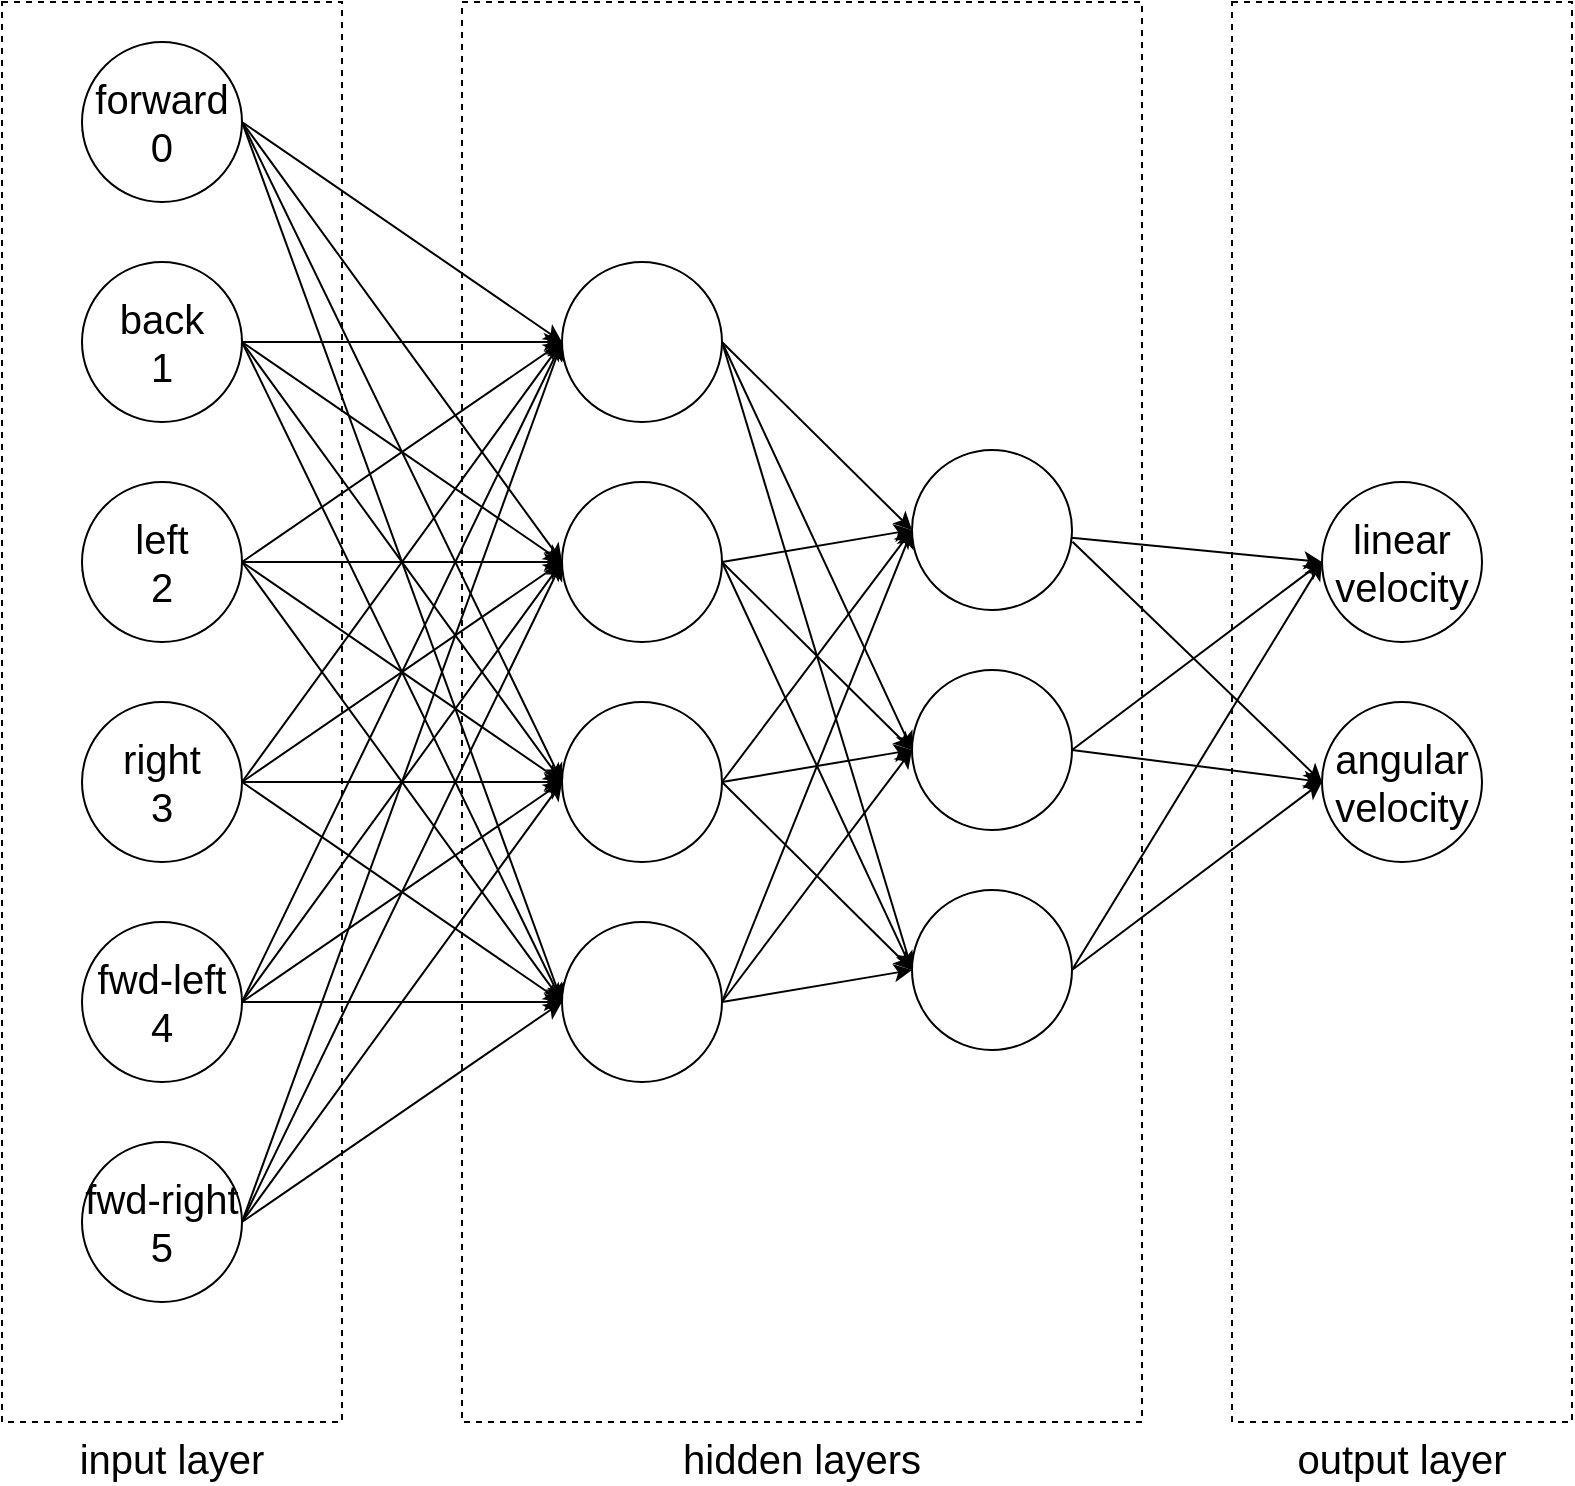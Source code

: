 <mxfile version="16.5.1" type="device" pages="2"><diagram id="ANMILtIp8RjgZNF82fRT" name="neural-network"><mxGraphModel dx="1422" dy="865" grid="1" gridSize="10" guides="1" tooltips="1" connect="1" arrows="1" fold="1" page="1" pageScale="1" pageWidth="1169" pageHeight="827" math="0" shadow="0"><root><mxCell id="0"/><mxCell id="1" parent="0"/><mxCell id="ScinRypXYq4N9CakhT7i-59" value="input layer" style="rounded=0;whiteSpace=wrap;html=1;fontSize=20;dashed=1;strokeColor=default;fillColor=none;labelPosition=center;verticalLabelPosition=bottom;align=center;verticalAlign=top;" parent="1" vertex="1"><mxGeometry x="170" y="40" width="170" height="710" as="geometry"/></mxCell><mxCell id="ScinRypXYq4N9CakhT7i-17" style="orthogonalLoop=1;jettySize=auto;html=1;entryX=0;entryY=0.5;entryDx=0;entryDy=0;fontSize=20;strokeColor=default;rounded=0;exitX=1;exitY=0.5;exitDx=0;exitDy=0;" parent="1" source="ScinRypXYq4N9CakhT7i-1" target="ScinRypXYq4N9CakhT7i-7" edge="1"><mxGeometry relative="1" as="geometry"/></mxCell><mxCell id="ScinRypXYq4N9CakhT7i-19" style="edgeStyle=none;rounded=0;orthogonalLoop=1;jettySize=auto;html=1;entryX=0;entryY=0.5;entryDx=0;entryDy=0;fontSize=20;strokeColor=default;exitX=1;exitY=0.5;exitDx=0;exitDy=0;" parent="1" source="ScinRypXYq4N9CakhT7i-1" target="ScinRypXYq4N9CakhT7i-8" edge="1"><mxGeometry relative="1" as="geometry"/></mxCell><mxCell id="ScinRypXYq4N9CakhT7i-20" style="edgeStyle=none;rounded=0;orthogonalLoop=1;jettySize=auto;html=1;entryX=0;entryY=0.5;entryDx=0;entryDy=0;fontSize=20;strokeColor=default;exitX=1;exitY=0.5;exitDx=0;exitDy=0;" parent="1" source="ScinRypXYq4N9CakhT7i-1" target="ScinRypXYq4N9CakhT7i-9" edge="1"><mxGeometry relative="1" as="geometry"/></mxCell><mxCell id="ScinRypXYq4N9CakhT7i-21" style="edgeStyle=none;rounded=0;orthogonalLoop=1;jettySize=auto;html=1;entryX=0;entryY=0.5;entryDx=0;entryDy=0;fontSize=20;strokeColor=default;exitX=1;exitY=0.5;exitDx=0;exitDy=0;" parent="1" source="ScinRypXYq4N9CakhT7i-1" target="ScinRypXYq4N9CakhT7i-10" edge="1"><mxGeometry relative="1" as="geometry"/></mxCell><mxCell id="ScinRypXYq4N9CakhT7i-1" value="forward&lt;br&gt;0" style="ellipse;whiteSpace=wrap;html=1;aspect=fixed;fontSize=20;" parent="1" vertex="1"><mxGeometry x="210" y="60" width="80" height="80" as="geometry"/></mxCell><mxCell id="ScinRypXYq4N9CakhT7i-18" style="edgeStyle=none;rounded=0;orthogonalLoop=1;jettySize=auto;html=1;entryX=0;entryY=0.5;entryDx=0;entryDy=0;fontSize=20;strokeColor=default;exitX=1;exitY=0.5;exitDx=0;exitDy=0;" parent="1" source="ScinRypXYq4N9CakhT7i-2" target="ScinRypXYq4N9CakhT7i-7" edge="1"><mxGeometry relative="1" as="geometry"><mxPoint x="310" y="220" as="sourcePoint"/></mxGeometry></mxCell><mxCell id="ScinRypXYq4N9CakhT7i-22" style="edgeStyle=none;rounded=0;orthogonalLoop=1;jettySize=auto;html=1;entryX=0;entryY=0.5;entryDx=0;entryDy=0;fontSize=20;strokeColor=default;exitX=1;exitY=0.5;exitDx=0;exitDy=0;" parent="1" source="ScinRypXYq4N9CakhT7i-2" target="ScinRypXYq4N9CakhT7i-8" edge="1"><mxGeometry relative="1" as="geometry"/></mxCell><mxCell id="ScinRypXYq4N9CakhT7i-23" style="edgeStyle=none;rounded=0;orthogonalLoop=1;jettySize=auto;html=1;entryX=0;entryY=0.5;entryDx=0;entryDy=0;fontSize=20;strokeColor=default;exitX=1;exitY=0.5;exitDx=0;exitDy=0;" parent="1" source="ScinRypXYq4N9CakhT7i-2" target="ScinRypXYq4N9CakhT7i-9" edge="1"><mxGeometry relative="1" as="geometry"/></mxCell><mxCell id="ScinRypXYq4N9CakhT7i-24" style="edgeStyle=none;rounded=0;orthogonalLoop=1;jettySize=auto;html=1;entryX=0;entryY=0.5;entryDx=0;entryDy=0;fontSize=20;strokeColor=default;exitX=1;exitY=0.5;exitDx=0;exitDy=0;" parent="1" source="ScinRypXYq4N9CakhT7i-2" target="ScinRypXYq4N9CakhT7i-10" edge="1"><mxGeometry relative="1" as="geometry"/></mxCell><mxCell id="ScinRypXYq4N9CakhT7i-2" value="back&lt;br&gt;1" style="ellipse;whiteSpace=wrap;html=1;aspect=fixed;fontSize=20;" parent="1" vertex="1"><mxGeometry x="210" y="170" width="80" height="80" as="geometry"/></mxCell><mxCell id="ScinRypXYq4N9CakhT7i-25" style="edgeStyle=none;rounded=0;orthogonalLoop=1;jettySize=auto;html=1;entryX=0;entryY=0.5;entryDx=0;entryDy=0;fontSize=20;strokeColor=default;exitX=1;exitY=0.5;exitDx=0;exitDy=0;" parent="1" source="ScinRypXYq4N9CakhT7i-3" target="ScinRypXYq4N9CakhT7i-7" edge="1"><mxGeometry relative="1" as="geometry"/></mxCell><mxCell id="ScinRypXYq4N9CakhT7i-26" style="edgeStyle=none;rounded=0;orthogonalLoop=1;jettySize=auto;html=1;entryX=0;entryY=0.5;entryDx=0;entryDy=0;fontSize=20;strokeColor=default;" parent="1" source="ScinRypXYq4N9CakhT7i-3" target="ScinRypXYq4N9CakhT7i-8" edge="1"><mxGeometry relative="1" as="geometry"/></mxCell><mxCell id="ScinRypXYq4N9CakhT7i-27" style="edgeStyle=none;rounded=0;orthogonalLoop=1;jettySize=auto;html=1;entryX=0;entryY=0.5;entryDx=0;entryDy=0;fontSize=20;strokeColor=default;exitX=1;exitY=0.5;exitDx=0;exitDy=0;" parent="1" source="ScinRypXYq4N9CakhT7i-3" target="ScinRypXYq4N9CakhT7i-9" edge="1"><mxGeometry relative="1" as="geometry"/></mxCell><mxCell id="ScinRypXYq4N9CakhT7i-28" style="edgeStyle=none;rounded=0;orthogonalLoop=1;jettySize=auto;html=1;entryX=0;entryY=0.5;entryDx=0;entryDy=0;fontSize=20;strokeColor=default;exitX=1;exitY=0.5;exitDx=0;exitDy=0;" parent="1" source="ScinRypXYq4N9CakhT7i-3" target="ScinRypXYq4N9CakhT7i-10" edge="1"><mxGeometry relative="1" as="geometry"/></mxCell><mxCell id="ScinRypXYq4N9CakhT7i-3" value="left&lt;br&gt;2" style="ellipse;whiteSpace=wrap;html=1;aspect=fixed;fontSize=20;" parent="1" vertex="1"><mxGeometry x="210" y="280" width="80" height="80" as="geometry"/></mxCell><mxCell id="ScinRypXYq4N9CakhT7i-29" style="edgeStyle=none;rounded=0;orthogonalLoop=1;jettySize=auto;html=1;entryX=0;entryY=0.5;entryDx=0;entryDy=0;fontSize=20;strokeColor=default;exitX=1;exitY=0.5;exitDx=0;exitDy=0;" parent="1" source="ScinRypXYq4N9CakhT7i-4" target="ScinRypXYq4N9CakhT7i-7" edge="1"><mxGeometry relative="1" as="geometry"/></mxCell><mxCell id="ScinRypXYq4N9CakhT7i-30" style="edgeStyle=none;rounded=0;orthogonalLoop=1;jettySize=auto;html=1;entryX=0;entryY=0.5;entryDx=0;entryDy=0;fontSize=20;strokeColor=default;exitX=1;exitY=0.5;exitDx=0;exitDy=0;" parent="1" source="ScinRypXYq4N9CakhT7i-4" target="ScinRypXYq4N9CakhT7i-8" edge="1"><mxGeometry relative="1" as="geometry"/></mxCell><mxCell id="ScinRypXYq4N9CakhT7i-31" style="edgeStyle=none;rounded=0;orthogonalLoop=1;jettySize=auto;html=1;entryX=0;entryY=0.5;entryDx=0;entryDy=0;fontSize=20;strokeColor=default;" parent="1" source="ScinRypXYq4N9CakhT7i-4" target="ScinRypXYq4N9CakhT7i-9" edge="1"><mxGeometry relative="1" as="geometry"/></mxCell><mxCell id="ScinRypXYq4N9CakhT7i-32" style="edgeStyle=none;rounded=0;orthogonalLoop=1;jettySize=auto;html=1;entryX=0;entryY=0.5;entryDx=0;entryDy=0;fontSize=20;strokeColor=default;exitX=1;exitY=0.5;exitDx=0;exitDy=0;" parent="1" source="ScinRypXYq4N9CakhT7i-4" target="ScinRypXYq4N9CakhT7i-10" edge="1"><mxGeometry relative="1" as="geometry"/></mxCell><mxCell id="ScinRypXYq4N9CakhT7i-4" value="right&lt;br&gt;3" style="ellipse;whiteSpace=wrap;html=1;aspect=fixed;fontSize=20;" parent="1" vertex="1"><mxGeometry x="210" y="390" width="80" height="80" as="geometry"/></mxCell><mxCell id="ScinRypXYq4N9CakhT7i-33" style="edgeStyle=none;rounded=0;orthogonalLoop=1;jettySize=auto;html=1;entryX=0;entryY=0.5;entryDx=0;entryDy=0;fontSize=20;strokeColor=default;exitX=1;exitY=0.5;exitDx=0;exitDy=0;" parent="1" source="ScinRypXYq4N9CakhT7i-5" target="ScinRypXYq4N9CakhT7i-7" edge="1"><mxGeometry relative="1" as="geometry"/></mxCell><mxCell id="ScinRypXYq4N9CakhT7i-34" style="edgeStyle=none;rounded=0;orthogonalLoop=1;jettySize=auto;html=1;entryX=0;entryY=0.5;entryDx=0;entryDy=0;fontSize=20;strokeColor=default;exitX=1;exitY=0.5;exitDx=0;exitDy=0;" parent="1" source="ScinRypXYq4N9CakhT7i-5" target="ScinRypXYq4N9CakhT7i-8" edge="1"><mxGeometry relative="1" as="geometry"/></mxCell><mxCell id="ScinRypXYq4N9CakhT7i-35" style="edgeStyle=none;rounded=0;orthogonalLoop=1;jettySize=auto;html=1;entryX=0;entryY=0.5;entryDx=0;entryDy=0;fontSize=20;strokeColor=default;exitX=1;exitY=0.5;exitDx=0;exitDy=0;" parent="1" source="ScinRypXYq4N9CakhT7i-5" target="ScinRypXYq4N9CakhT7i-9" edge="1"><mxGeometry relative="1" as="geometry"/></mxCell><mxCell id="ScinRypXYq4N9CakhT7i-36" style="edgeStyle=none;rounded=0;orthogonalLoop=1;jettySize=auto;html=1;entryX=0;entryY=0.5;entryDx=0;entryDy=0;fontSize=20;strokeColor=default;" parent="1" source="ScinRypXYq4N9CakhT7i-5" target="ScinRypXYq4N9CakhT7i-10" edge="1"><mxGeometry relative="1" as="geometry"/></mxCell><mxCell id="ScinRypXYq4N9CakhT7i-5" value="fwd-left&lt;br&gt;4" style="ellipse;whiteSpace=wrap;html=1;aspect=fixed;fontSize=20;" parent="1" vertex="1"><mxGeometry x="210" y="500" width="80" height="80" as="geometry"/></mxCell><mxCell id="ScinRypXYq4N9CakhT7i-37" style="edgeStyle=none;rounded=0;orthogonalLoop=1;jettySize=auto;html=1;entryX=0;entryY=0.5;entryDx=0;entryDy=0;fontSize=20;strokeColor=default;exitX=1;exitY=0.5;exitDx=0;exitDy=0;" parent="1" source="ScinRypXYq4N9CakhT7i-6" target="ScinRypXYq4N9CakhT7i-7" edge="1"><mxGeometry relative="1" as="geometry"/></mxCell><mxCell id="ScinRypXYq4N9CakhT7i-38" style="edgeStyle=none;rounded=0;orthogonalLoop=1;jettySize=auto;html=1;entryX=0;entryY=0.5;entryDx=0;entryDy=0;fontSize=20;strokeColor=default;exitX=1;exitY=0.5;exitDx=0;exitDy=0;" parent="1" source="ScinRypXYq4N9CakhT7i-6" target="ScinRypXYq4N9CakhT7i-8" edge="1"><mxGeometry relative="1" as="geometry"/></mxCell><mxCell id="ScinRypXYq4N9CakhT7i-39" style="edgeStyle=none;rounded=0;orthogonalLoop=1;jettySize=auto;html=1;entryX=0;entryY=0.5;entryDx=0;entryDy=0;fontSize=20;strokeColor=default;exitX=1;exitY=0.5;exitDx=0;exitDy=0;" parent="1" source="ScinRypXYq4N9CakhT7i-6" target="ScinRypXYq4N9CakhT7i-9" edge="1"><mxGeometry relative="1" as="geometry"/></mxCell><mxCell id="ScinRypXYq4N9CakhT7i-40" style="edgeStyle=none;rounded=0;orthogonalLoop=1;jettySize=auto;html=1;entryX=0;entryY=0.5;entryDx=0;entryDy=0;fontSize=20;strokeColor=default;exitX=1;exitY=0.5;exitDx=0;exitDy=0;" parent="1" source="ScinRypXYq4N9CakhT7i-6" target="ScinRypXYq4N9CakhT7i-10" edge="1"><mxGeometry relative="1" as="geometry"/></mxCell><mxCell id="ScinRypXYq4N9CakhT7i-6" value="fwd-right&lt;br&gt;5" style="ellipse;whiteSpace=wrap;html=1;aspect=fixed;fontSize=20;" parent="1" vertex="1"><mxGeometry x="210" y="610" width="80" height="80" as="geometry"/></mxCell><mxCell id="ScinRypXYq4N9CakhT7i-41" style="edgeStyle=none;rounded=0;orthogonalLoop=1;jettySize=auto;html=1;exitX=1;exitY=0.5;exitDx=0;exitDy=0;entryX=0;entryY=0.5;entryDx=0;entryDy=0;fontSize=20;strokeColor=default;" parent="1" source="ScinRypXYq4N9CakhT7i-7" target="ScinRypXYq4N9CakhT7i-11" edge="1"><mxGeometry relative="1" as="geometry"/></mxCell><mxCell id="ScinRypXYq4N9CakhT7i-42" style="edgeStyle=none;rounded=0;orthogonalLoop=1;jettySize=auto;html=1;entryX=0;entryY=0.5;entryDx=0;entryDy=0;fontSize=20;strokeColor=default;exitX=1;exitY=0.5;exitDx=0;exitDy=0;" parent="1" source="ScinRypXYq4N9CakhT7i-7" target="ScinRypXYq4N9CakhT7i-12" edge="1"><mxGeometry relative="1" as="geometry"/></mxCell><mxCell id="ScinRypXYq4N9CakhT7i-43" style="edgeStyle=none;rounded=0;orthogonalLoop=1;jettySize=auto;html=1;entryX=0;entryY=0.5;entryDx=0;entryDy=0;fontSize=20;strokeColor=default;exitX=1;exitY=0.5;exitDx=0;exitDy=0;" parent="1" source="ScinRypXYq4N9CakhT7i-7" target="ScinRypXYq4N9CakhT7i-15" edge="1"><mxGeometry relative="1" as="geometry"/></mxCell><mxCell id="ScinRypXYq4N9CakhT7i-7" value="" style="ellipse;whiteSpace=wrap;html=1;aspect=fixed;fontSize=20;" parent="1" vertex="1"><mxGeometry x="450" y="170" width="80" height="80" as="geometry"/></mxCell><mxCell id="ScinRypXYq4N9CakhT7i-44" style="edgeStyle=none;rounded=0;orthogonalLoop=1;jettySize=auto;html=1;entryX=0;entryY=0.5;entryDx=0;entryDy=0;fontSize=20;strokeColor=default;exitX=1;exitY=0.5;exitDx=0;exitDy=0;" parent="1" source="ScinRypXYq4N9CakhT7i-8" target="ScinRypXYq4N9CakhT7i-11" edge="1"><mxGeometry relative="1" as="geometry"/></mxCell><mxCell id="ScinRypXYq4N9CakhT7i-45" style="edgeStyle=none;rounded=0;orthogonalLoop=1;jettySize=auto;html=1;entryX=0;entryY=0.5;entryDx=0;entryDy=0;fontSize=20;strokeColor=default;exitX=1;exitY=0.5;exitDx=0;exitDy=0;" parent="1" source="ScinRypXYq4N9CakhT7i-8" target="ScinRypXYq4N9CakhT7i-12" edge="1"><mxGeometry relative="1" as="geometry"/></mxCell><mxCell id="ScinRypXYq4N9CakhT7i-46" style="edgeStyle=none;rounded=0;orthogonalLoop=1;jettySize=auto;html=1;entryX=0;entryY=0.5;entryDx=0;entryDy=0;fontSize=20;strokeColor=default;exitX=1;exitY=0.5;exitDx=0;exitDy=0;" parent="1" source="ScinRypXYq4N9CakhT7i-8" target="ScinRypXYq4N9CakhT7i-15" edge="1"><mxGeometry relative="1" as="geometry"/></mxCell><mxCell id="ScinRypXYq4N9CakhT7i-8" value="" style="ellipse;whiteSpace=wrap;html=1;aspect=fixed;fontSize=20;" parent="1" vertex="1"><mxGeometry x="450" y="280" width="80" height="80" as="geometry"/></mxCell><mxCell id="ScinRypXYq4N9CakhT7i-47" style="edgeStyle=none;rounded=0;orthogonalLoop=1;jettySize=auto;html=1;entryX=0;entryY=0.5;entryDx=0;entryDy=0;fontSize=20;strokeColor=default;exitX=1;exitY=0.5;exitDx=0;exitDy=0;" parent="1" source="ScinRypXYq4N9CakhT7i-9" target="ScinRypXYq4N9CakhT7i-11" edge="1"><mxGeometry relative="1" as="geometry"/></mxCell><mxCell id="ScinRypXYq4N9CakhT7i-48" style="edgeStyle=none;rounded=0;orthogonalLoop=1;jettySize=auto;html=1;entryX=0;entryY=0.5;entryDx=0;entryDy=0;fontSize=20;strokeColor=default;exitX=1;exitY=0.5;exitDx=0;exitDy=0;" parent="1" source="ScinRypXYq4N9CakhT7i-9" target="ScinRypXYq4N9CakhT7i-12" edge="1"><mxGeometry relative="1" as="geometry"/></mxCell><mxCell id="ScinRypXYq4N9CakhT7i-49" style="edgeStyle=none;rounded=0;orthogonalLoop=1;jettySize=auto;html=1;entryX=0;entryY=0.5;entryDx=0;entryDy=0;fontSize=20;strokeColor=default;exitX=1;exitY=0.5;exitDx=0;exitDy=0;" parent="1" source="ScinRypXYq4N9CakhT7i-9" target="ScinRypXYq4N9CakhT7i-15" edge="1"><mxGeometry relative="1" as="geometry"/></mxCell><mxCell id="ScinRypXYq4N9CakhT7i-9" value="" style="ellipse;whiteSpace=wrap;html=1;aspect=fixed;fontSize=20;" parent="1" vertex="1"><mxGeometry x="450" y="390" width="80" height="80" as="geometry"/></mxCell><mxCell id="ScinRypXYq4N9CakhT7i-50" style="edgeStyle=none;rounded=0;orthogonalLoop=1;jettySize=auto;html=1;entryX=0;entryY=0.5;entryDx=0;entryDy=0;fontSize=20;strokeColor=default;exitX=1;exitY=0.5;exitDx=0;exitDy=0;" parent="1" source="ScinRypXYq4N9CakhT7i-10" target="ScinRypXYq4N9CakhT7i-11" edge="1"><mxGeometry relative="1" as="geometry"/></mxCell><mxCell id="ScinRypXYq4N9CakhT7i-51" style="edgeStyle=none;rounded=0;orthogonalLoop=1;jettySize=auto;html=1;entryX=0;entryY=0.5;entryDx=0;entryDy=0;fontSize=20;strokeColor=default;exitX=1;exitY=0.5;exitDx=0;exitDy=0;" parent="1" source="ScinRypXYq4N9CakhT7i-10" target="ScinRypXYq4N9CakhT7i-12" edge="1"><mxGeometry relative="1" as="geometry"/></mxCell><mxCell id="ScinRypXYq4N9CakhT7i-52" style="edgeStyle=none;rounded=0;orthogonalLoop=1;jettySize=auto;html=1;entryX=0;entryY=0.5;entryDx=0;entryDy=0;fontSize=20;strokeColor=default;exitX=1;exitY=0.5;exitDx=0;exitDy=0;" parent="1" source="ScinRypXYq4N9CakhT7i-10" target="ScinRypXYq4N9CakhT7i-15" edge="1"><mxGeometry relative="1" as="geometry"/></mxCell><mxCell id="ScinRypXYq4N9CakhT7i-10" value="" style="ellipse;whiteSpace=wrap;html=1;aspect=fixed;fontSize=20;" parent="1" vertex="1"><mxGeometry x="450" y="500" width="80" height="80" as="geometry"/></mxCell><mxCell id="ScinRypXYq4N9CakhT7i-53" style="edgeStyle=none;rounded=0;orthogonalLoop=1;jettySize=auto;html=1;entryX=0;entryY=0.5;entryDx=0;entryDy=0;fontSize=20;strokeColor=default;" parent="1" source="ScinRypXYq4N9CakhT7i-11" target="ScinRypXYq4N9CakhT7i-13" edge="1"><mxGeometry relative="1" as="geometry"/></mxCell><mxCell id="ScinRypXYq4N9CakhT7i-54" style="edgeStyle=none;rounded=0;orthogonalLoop=1;jettySize=auto;html=1;entryX=0;entryY=0.5;entryDx=0;entryDy=0;fontSize=20;strokeColor=default;exitX=1.003;exitY=0.574;exitDx=0;exitDy=0;exitPerimeter=0;" parent="1" source="ScinRypXYq4N9CakhT7i-11" target="ScinRypXYq4N9CakhT7i-14" edge="1"><mxGeometry relative="1" as="geometry"/></mxCell><mxCell id="ScinRypXYq4N9CakhT7i-11" value="" style="ellipse;whiteSpace=wrap;html=1;aspect=fixed;fontSize=20;" parent="1" vertex="1"><mxGeometry x="625" y="264" width="80" height="80" as="geometry"/></mxCell><mxCell id="ScinRypXYq4N9CakhT7i-55" style="edgeStyle=none;rounded=0;orthogonalLoop=1;jettySize=auto;html=1;entryX=0;entryY=0.5;entryDx=0;entryDy=0;fontSize=20;strokeColor=default;exitX=1;exitY=0.5;exitDx=0;exitDy=0;" parent="1" source="ScinRypXYq4N9CakhT7i-12" target="ScinRypXYq4N9CakhT7i-13" edge="1"><mxGeometry relative="1" as="geometry"/></mxCell><mxCell id="ScinRypXYq4N9CakhT7i-56" style="edgeStyle=none;rounded=0;orthogonalLoop=1;jettySize=auto;html=1;entryX=0;entryY=0.5;entryDx=0;entryDy=0;fontSize=20;strokeColor=default;exitX=1;exitY=0.5;exitDx=0;exitDy=0;" parent="1" source="ScinRypXYq4N9CakhT7i-12" target="ScinRypXYq4N9CakhT7i-14" edge="1"><mxGeometry relative="1" as="geometry"/></mxCell><mxCell id="ScinRypXYq4N9CakhT7i-12" value="" style="ellipse;whiteSpace=wrap;html=1;aspect=fixed;fontSize=20;" parent="1" vertex="1"><mxGeometry x="625" y="374" width="80" height="80" as="geometry"/></mxCell><mxCell id="ScinRypXYq4N9CakhT7i-13" value="linear&lt;br style=&quot;font-size: 20px;&quot;&gt;velocity" style="ellipse;whiteSpace=wrap;html=1;aspect=fixed;fontSize=20;" parent="1" vertex="1"><mxGeometry x="830" y="280" width="80" height="80" as="geometry"/></mxCell><mxCell id="ScinRypXYq4N9CakhT7i-14" value="angular&lt;br style=&quot;font-size: 20px;&quot;&gt;velocity" style="ellipse;whiteSpace=wrap;html=1;aspect=fixed;fontSize=20;" parent="1" vertex="1"><mxGeometry x="830" y="390" width="80" height="80" as="geometry"/></mxCell><mxCell id="ScinRypXYq4N9CakhT7i-57" style="edgeStyle=none;rounded=0;orthogonalLoop=1;jettySize=auto;html=1;entryX=0;entryY=0.5;entryDx=0;entryDy=0;fontSize=20;strokeColor=default;exitX=1;exitY=0.5;exitDx=0;exitDy=0;" parent="1" source="ScinRypXYq4N9CakhT7i-15" target="ScinRypXYq4N9CakhT7i-13" edge="1"><mxGeometry relative="1" as="geometry"/></mxCell><mxCell id="ScinRypXYq4N9CakhT7i-58" style="edgeStyle=none;rounded=0;orthogonalLoop=1;jettySize=auto;html=1;entryX=0;entryY=0.5;entryDx=0;entryDy=0;fontSize=20;strokeColor=default;exitX=1;exitY=0.5;exitDx=0;exitDy=0;" parent="1" source="ScinRypXYq4N9CakhT7i-15" target="ScinRypXYq4N9CakhT7i-14" edge="1"><mxGeometry relative="1" as="geometry"/></mxCell><mxCell id="ScinRypXYq4N9CakhT7i-15" value="" style="ellipse;whiteSpace=wrap;html=1;aspect=fixed;fontSize=20;" parent="1" vertex="1"><mxGeometry x="625" y="484" width="80" height="80" as="geometry"/></mxCell><mxCell id="ScinRypXYq4N9CakhT7i-60" value="hidden layers" style="rounded=0;whiteSpace=wrap;html=1;fontSize=20;dashed=1;fillColor=none;labelPosition=center;verticalLabelPosition=bottom;align=center;verticalAlign=top;" parent="1" vertex="1"><mxGeometry x="400" y="40" width="340" height="710" as="geometry"/></mxCell><mxCell id="ScinRypXYq4N9CakhT7i-61" value="output layer" style="rounded=0;whiteSpace=wrap;html=1;fontSize=20;dashed=1;fillColor=none;labelPosition=center;verticalLabelPosition=bottom;align=center;verticalAlign=top;" parent="1" vertex="1"><mxGeometry x="785" y="40" width="170" height="710" as="geometry"/></mxCell></root></mxGraphModel></diagram><diagram id="nXWrtkJns1QUPI76e6_b" name="track"><mxGraphModel dx="569" dy="346" grid="1" gridSize="10" guides="1" tooltips="1" connect="1" arrows="1" fold="1" page="1" pageScale="1" pageWidth="1169" pageHeight="827" math="0" shadow="0"><root><mxCell id="SUaGSnqUMX6skTKK8qoI-0"/><mxCell id="SUaGSnqUMX6skTKK8qoI-1" parent="SUaGSnqUMX6skTKK8qoI-0"/><mxCell id="SUaGSnqUMX6skTKK8qoI-6" value="" style="ellipse;whiteSpace=wrap;html=1;aspect=fixed;fontSize=36;fillColor=none;" vertex="1" parent="SUaGSnqUMX6skTKK8qoI-1"><mxGeometry x="180" y="318.2" width="30" height="30" as="geometry"/></mxCell><mxCell id="SUaGSnqUMX6skTKK8qoI-2" value="" style="shape=flexArrow;endArrow=classic;html=1;rounded=0;" edge="1" parent="SUaGSnqUMX6skTKK8qoI-1"><mxGeometry width="50" height="50" relative="1" as="geometry"><mxPoint x="110" y="200" as="sourcePoint"/><mxPoint x="110" y="410" as="targetPoint"/></mxGeometry></mxCell><mxCell id="SUaGSnqUMX6skTKK8qoI-5" value="Y" style="edgeLabel;html=1;align=center;verticalAlign=middle;resizable=0;points=[];fontSize=36;" vertex="1" connectable="0" parent="SUaGSnqUMX6skTKK8qoI-2"><mxGeometry x="0.276" y="2" relative="1" as="geometry"><mxPoint y="106" as="offset"/></mxGeometry></mxCell><mxCell id="SUaGSnqUMX6skTKK8qoI-3" value="" style="shape=flexArrow;endArrow=classic;html=1;rounded=0;" edge="1" parent="SUaGSnqUMX6skTKK8qoI-1"><mxGeometry width="50" height="50" relative="1" as="geometry"><mxPoint x="120" y="190" as="sourcePoint"/><mxPoint x="390" y="190" as="targetPoint"/></mxGeometry></mxCell><mxCell id="SUaGSnqUMX6skTKK8qoI-4" value="X&lt;br style=&quot;font-size: 36px;&quot;&gt;" style="edgeLabel;html=1;align=center;verticalAlign=middle;resizable=0;points=[];fontSize=36;" vertex="1" connectable="0" parent="SUaGSnqUMX6skTKK8qoI-3"><mxGeometry x="0.711" y="-2" relative="1" as="geometry"><mxPoint x="49" y="-2" as="offset"/></mxGeometry></mxCell><mxCell id="SUaGSnqUMX6skTKK8qoI-7" value="" style="endArrow=classic;html=1;rounded=0;fontSize=36;" edge="1" parent="SUaGSnqUMX6skTKK8qoI-1" source="SUaGSnqUMX6skTKK8qoI-6"><mxGeometry width="50" height="50" relative="1" as="geometry"><mxPoint x="230" y="458.2" as="sourcePoint"/><mxPoint x="195" y="267.6" as="targetPoint"/></mxGeometry></mxCell><mxCell id="SUaGSnqUMX6skTKK8qoI-8" value="0" style="edgeLabel;html=1;align=center;verticalAlign=middle;resizable=0;points=[];fontSize=36;" vertex="1" connectable="0" parent="SUaGSnqUMX6skTKK8qoI-7"><mxGeometry x="0.386" y="-1" relative="1" as="geometry"><mxPoint x="-1" y="-43" as="offset"/></mxGeometry></mxCell><mxCell id="SUaGSnqUMX6skTKK8qoI-9" value="" style="endArrow=classic;html=1;rounded=0;fontSize=36;exitX=1;exitY=0.5;exitDx=0;exitDy=0;" edge="1" parent="SUaGSnqUMX6skTKK8qoI-1" source="SUaGSnqUMX6skTKK8qoI-6"><mxGeometry width="50" height="50" relative="1" as="geometry"><mxPoint x="250" y="332.91" as="sourcePoint"/><mxPoint x="270" y="333.2" as="targetPoint"/></mxGeometry></mxCell><mxCell id="SUaGSnqUMX6skTKK8qoI-10" value="90" style="edgeLabel;html=1;align=center;verticalAlign=middle;resizable=0;points=[];fontSize=36;" vertex="1" connectable="0" parent="SUaGSnqUMX6skTKK8qoI-9"><mxGeometry x="0.386" y="-1" relative="1" as="geometry"><mxPoint x="48" y="-1" as="offset"/></mxGeometry></mxCell></root></mxGraphModel></diagram></mxfile>